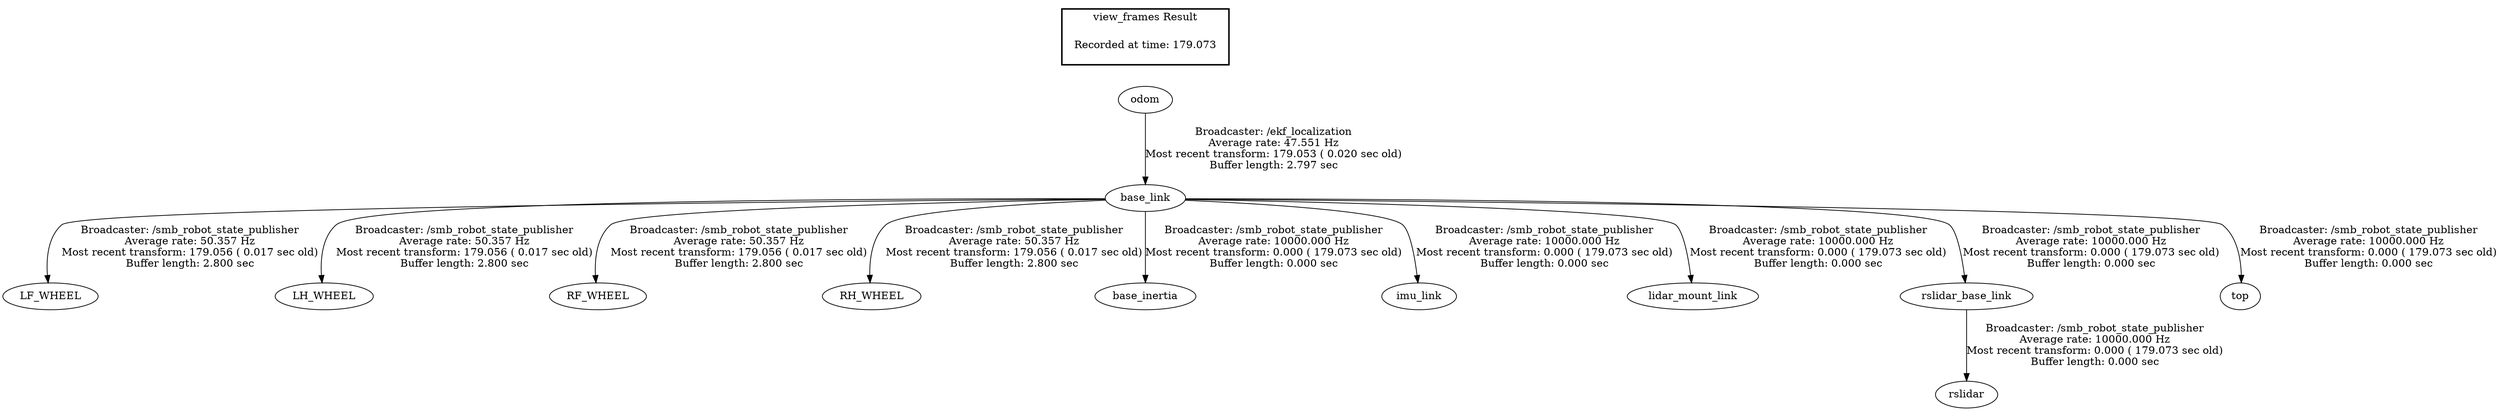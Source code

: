 digraph G {
"base_link" -> "LF_WHEEL"[label="Broadcaster: /smb_robot_state_publisher\nAverage rate: 50.357 Hz\nMost recent transform: 179.056 ( 0.017 sec old)\nBuffer length: 2.800 sec\n"];
"odom" -> "base_link"[label="Broadcaster: /ekf_localization\nAverage rate: 47.551 Hz\nMost recent transform: 179.053 ( 0.020 sec old)\nBuffer length: 2.797 sec\n"];
"base_link" -> "LH_WHEEL"[label="Broadcaster: /smb_robot_state_publisher\nAverage rate: 50.357 Hz\nMost recent transform: 179.056 ( 0.017 sec old)\nBuffer length: 2.800 sec\n"];
"base_link" -> "RF_WHEEL"[label="Broadcaster: /smb_robot_state_publisher\nAverage rate: 50.357 Hz\nMost recent transform: 179.056 ( 0.017 sec old)\nBuffer length: 2.800 sec\n"];
"base_link" -> "RH_WHEEL"[label="Broadcaster: /smb_robot_state_publisher\nAverage rate: 50.357 Hz\nMost recent transform: 179.056 ( 0.017 sec old)\nBuffer length: 2.800 sec\n"];
"base_link" -> "base_inertia"[label="Broadcaster: /smb_robot_state_publisher\nAverage rate: 10000.000 Hz\nMost recent transform: 0.000 ( 179.073 sec old)\nBuffer length: 0.000 sec\n"];
"base_link" -> "imu_link"[label="Broadcaster: /smb_robot_state_publisher\nAverage rate: 10000.000 Hz\nMost recent transform: 0.000 ( 179.073 sec old)\nBuffer length: 0.000 sec\n"];
"base_link" -> "lidar_mount_link"[label="Broadcaster: /smb_robot_state_publisher\nAverage rate: 10000.000 Hz\nMost recent transform: 0.000 ( 179.073 sec old)\nBuffer length: 0.000 sec\n"];
"base_link" -> "rslidar_base_link"[label="Broadcaster: /smb_robot_state_publisher\nAverage rate: 10000.000 Hz\nMost recent transform: 0.000 ( 179.073 sec old)\nBuffer length: 0.000 sec\n"];
"rslidar_base_link" -> "rslidar"[label="Broadcaster: /smb_robot_state_publisher\nAverage rate: 10000.000 Hz\nMost recent transform: 0.000 ( 179.073 sec old)\nBuffer length: 0.000 sec\n"];
"base_link" -> "top"[label="Broadcaster: /smb_robot_state_publisher\nAverage rate: 10000.000 Hz\nMost recent transform: 0.000 ( 179.073 sec old)\nBuffer length: 0.000 sec\n"];
edge [style=invis];
 subgraph cluster_legend { style=bold; color=black; label ="view_frames Result";
"Recorded at time: 179.073"[ shape=plaintext ] ;
 }->"odom";
}
